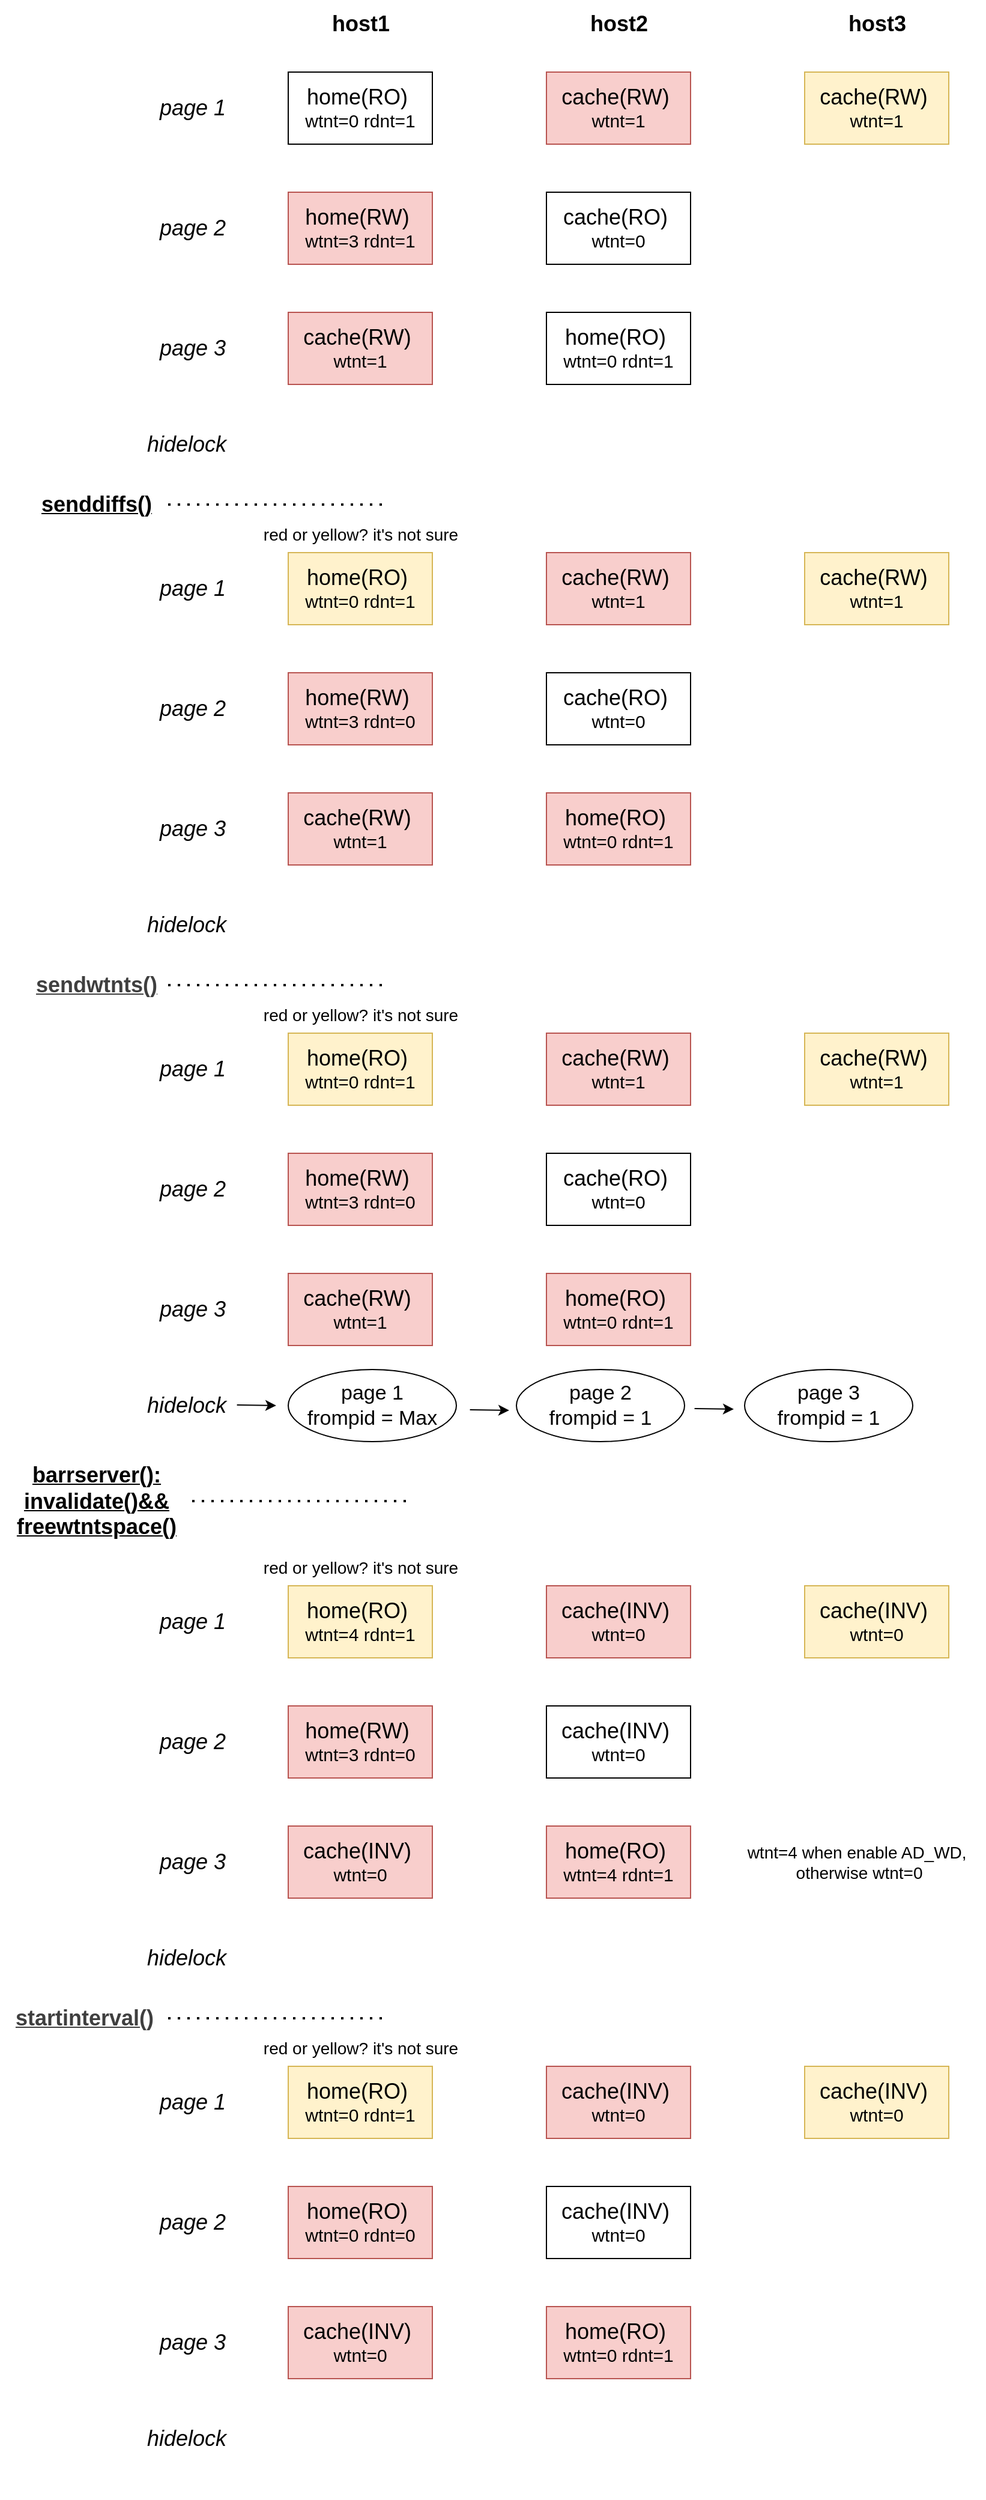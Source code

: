 <mxfile version="26.1.1">
  <diagram id="SXpoONtn-O-yAB3juRxI" name="第 1 页">
    <mxGraphModel dx="2632" dy="1478" grid="1" gridSize="10" guides="1" tooltips="1" connect="1" arrows="1" fold="1" page="1" pageScale="1" pageWidth="850" pageHeight="1100" math="0" shadow="0">
      <root>
        <mxCell id="0" />
        <mxCell id="1" parent="0" />
        <mxCell id="16" value="&lt;font style=&quot;font-size: 18px;&quot;&gt;&lt;b&gt;&lt;u&gt;senddiffs()&lt;/u&gt;&lt;/b&gt;&lt;/font&gt;" style="text;html=1;align=center;verticalAlign=middle;resizable=0;points=[];autosize=1;strokeColor=none;fillColor=none;" parent="1" vertex="1">
          <mxGeometry x="30" y="480" width="120" height="40" as="geometry" />
        </mxCell>
        <mxCell id="33" value="" style="group" parent="1" vertex="1" connectable="0">
          <mxGeometry x="120" y="80" width="680" height="390" as="geometry" />
        </mxCell>
        <mxCell id="15" value="" style="group" parent="33" vertex="1" connectable="0">
          <mxGeometry x="10" width="670" height="320" as="geometry" />
        </mxCell>
        <mxCell id="4" value="&lt;font style=&quot;font-size: 18px;&quot;&gt;&lt;b&gt;host1&lt;/b&gt;&lt;/font&gt;" style="text;html=1;align=center;verticalAlign=middle;resizable=0;points=[];autosize=1;strokeColor=none;fillColor=none;" parent="15" vertex="1">
          <mxGeometry x="145" width="70" height="40" as="geometry" />
        </mxCell>
        <mxCell id="7" value="&lt;font style=&quot;font-size: 18px;&quot;&gt;&lt;b&gt;host2&lt;/b&gt;&lt;/font&gt;&lt;span style=&quot;font-family: monospace; font-size: 0px; text-align: start;&quot;&gt;%3CmxGraphModel%3E%3Croot%3E%3CmxCell%20id%3D%220%22%2F%3E%3CmxCell%20id%3D%221%22%20parent%3D%220%22%2F%3E%3CmxCell%20id%3D%222%22%20value%3D%22%26lt%3Bfont%20style%3D%26quot%3Bfont-size%3A%2018px%3B%26quot%3B%26gt%3B%26lt%3Bb%26gt%3Bhost1%26lt%3B%2Fb%26gt%3B%26lt%3B%2Ffont%26gt%3B%22%20style%3D%22text%3Bhtml%3D1%3Balign%3Dcenter%3BverticalAlign%3Dmiddle%3Bresizable%3D0%3Bpoints%3D%5B%5D%3Bautosize%3D1%3BstrokeColor%3Dnone%3BfillColor%3Dnone%3B%22%20vertex%3D%221%22%20parent%3D%221%22%3E%3CmxGeometry%20x%3D%22175%22%20y%3D%2290%22%20width%3D%2270%22%20height%3D%2240%22%20as%3D%22geometry%22%2F%3E%3C%2FmxCell%3E%3C%2Froot%3E%3C%2FmxGraphModel%3E&lt;/span&gt;" style="text;html=1;align=center;verticalAlign=middle;resizable=0;points=[];autosize=1;strokeColor=none;fillColor=none;" parent="15" vertex="1">
          <mxGeometry x="360" width="70" height="40" as="geometry" />
        </mxCell>
        <mxCell id="8" value="&lt;font style=&quot;font-size: 18px;&quot;&gt;&lt;b&gt;host3&lt;/b&gt;&lt;/font&gt;" style="text;html=1;align=center;verticalAlign=middle;resizable=0;points=[];autosize=1;strokeColor=none;fillColor=none;" parent="15" vertex="1">
          <mxGeometry x="575" width="70" height="40" as="geometry" />
        </mxCell>
        <mxCell id="32" value="" style="group" parent="15" vertex="1" connectable="0">
          <mxGeometry y="60" width="670" height="260" as="geometry" />
        </mxCell>
        <mxCell id="2" value="&lt;font style=&quot;font-size: 18px;&quot;&gt;home(RO)&amp;nbsp;&lt;/font&gt;&lt;div&gt;&lt;font style=&quot;font-size: 15px;&quot;&gt;wtnt=0 rdnt=1&lt;/font&gt;&lt;/div&gt;" style="rounded=0;whiteSpace=wrap;html=1;" parent="32" vertex="1">
          <mxGeometry x="120" width="120" height="60" as="geometry" />
        </mxCell>
        <mxCell id="3" value="&lt;font style=&quot;font-size: 18px;&quot;&gt;&lt;i&gt;page 1&lt;/i&gt;&lt;/font&gt;" style="text;html=1;align=center;verticalAlign=middle;resizable=0;points=[];autosize=1;strokeColor=none;fillColor=none;" parent="32" vertex="1">
          <mxGeometry y="10" width="80" height="40" as="geometry" />
        </mxCell>
        <mxCell id="5" value="&lt;font style=&quot;font-size: 18px;&quot;&gt;cache(RW)&amp;nbsp;&lt;/font&gt;&lt;div&gt;&lt;font style=&quot;font-size: 15px;&quot;&gt;wtnt=1&lt;/font&gt;&lt;/div&gt;" style="rounded=0;whiteSpace=wrap;html=1;fillColor=#f8cecc;strokeColor=#b85450;" parent="32" vertex="1">
          <mxGeometry x="335" width="120" height="60" as="geometry" />
        </mxCell>
        <mxCell id="6" value="&lt;font style=&quot;font-size: 18px;&quot;&gt;cache(RW)&amp;nbsp;&lt;/font&gt;&lt;div&gt;&lt;font style=&quot;font-size: 15px;&quot;&gt;wtnt=1&lt;/font&gt;&lt;/div&gt;" style="rounded=0;whiteSpace=wrap;html=1;fillColor=#fff2cc;strokeColor=#d6b656;" parent="32" vertex="1">
          <mxGeometry x="550" width="120" height="60" as="geometry" />
        </mxCell>
        <mxCell id="9" value="&lt;font style=&quot;font-size: 18px;&quot;&gt;home(RW)&amp;nbsp;&lt;/font&gt;&lt;div&gt;&lt;font style=&quot;font-size: 15px;&quot;&gt;wtnt=3 rdnt=1&lt;/font&gt;&lt;/div&gt;" style="rounded=0;whiteSpace=wrap;html=1;fillColor=#f8cecc;strokeColor=#b85450;" parent="32" vertex="1">
          <mxGeometry x="120" y="100" width="120" height="60" as="geometry" />
        </mxCell>
        <mxCell id="10" value="&lt;font style=&quot;font-size: 18px;&quot;&gt;&lt;i&gt;page 2&lt;/i&gt;&lt;/font&gt;" style="text;html=1;align=center;verticalAlign=middle;resizable=0;points=[];autosize=1;strokeColor=none;fillColor=none;" parent="32" vertex="1">
          <mxGeometry y="110" width="80" height="40" as="geometry" />
        </mxCell>
        <mxCell id="11" value="&lt;font style=&quot;font-size: 18px;&quot;&gt;cache(RO)&amp;nbsp;&lt;/font&gt;&lt;div&gt;&lt;font style=&quot;font-size: 15px;&quot;&gt;wtnt=0&lt;/font&gt;&lt;/div&gt;" style="rounded=0;whiteSpace=wrap;html=1;" parent="32" vertex="1">
          <mxGeometry x="335" y="100" width="120" height="60" as="geometry" />
        </mxCell>
        <mxCell id="12" value="&lt;font style=&quot;font-size: 18px;&quot;&gt;home(RO)&amp;nbsp;&lt;/font&gt;&lt;div&gt;&lt;font style=&quot;font-size: 15px;&quot;&gt;wtnt=0 rdnt=1&lt;/font&gt;&lt;/div&gt;" style="rounded=0;whiteSpace=wrap;html=1;" parent="32" vertex="1">
          <mxGeometry x="335" y="200" width="120" height="60" as="geometry" />
        </mxCell>
        <mxCell id="13" value="&lt;font style=&quot;font-size: 18px;&quot;&gt;&lt;i&gt;page 3&lt;/i&gt;&lt;/font&gt;" style="text;html=1;align=center;verticalAlign=middle;resizable=0;points=[];autosize=1;strokeColor=none;fillColor=none;" parent="32" vertex="1">
          <mxGeometry y="210" width="80" height="40" as="geometry" />
        </mxCell>
        <mxCell id="14" value="&lt;font style=&quot;font-size: 18px;&quot;&gt;cache(RW)&amp;nbsp;&lt;/font&gt;&lt;div&gt;&lt;font style=&quot;font-size: 15px;&quot;&gt;wtnt=1&lt;/font&gt;&lt;/div&gt;" style="rounded=0;whiteSpace=wrap;html=1;fillColor=#f8cecc;strokeColor=#b85450;" parent="32" vertex="1">
          <mxGeometry x="120" y="200" width="120" height="60" as="geometry" />
        </mxCell>
        <mxCell id="31" value="&lt;font style=&quot;font-size: 18px;&quot;&gt;&lt;i&gt;hidelock&lt;/i&gt;&lt;/font&gt;" style="text;html=1;align=center;verticalAlign=middle;resizable=0;points=[];autosize=1;strokeColor=none;fillColor=none;" parent="33" vertex="1">
          <mxGeometry y="350" width="90" height="40" as="geometry" />
        </mxCell>
        <mxCell id="pj5GS2XVRTdCzJJkZEOm-188" value="" style="endArrow=none;dashed=1;html=1;dashPattern=1 3;strokeWidth=2;rounded=0;" edge="1" parent="33">
          <mxGeometry width="50" height="50" relative="1" as="geometry">
            <mxPoint x="30" y="420" as="sourcePoint" />
            <mxPoint x="210" y="420" as="targetPoint" />
          </mxGeometry>
        </mxCell>
        <mxCell id="34" value="" style="group;" parent="1" vertex="1" connectable="0">
          <mxGeometry x="120" y="480" width="680" height="390" as="geometry" />
        </mxCell>
        <mxCell id="35" value="" style="group" parent="34" vertex="1" connectable="0">
          <mxGeometry x="10" width="670" height="320" as="geometry" />
        </mxCell>
        <mxCell id="39" value="" style="group" parent="35" vertex="1" connectable="0">
          <mxGeometry y="60" width="670" height="260" as="geometry" />
        </mxCell>
        <mxCell id="40" value="&lt;font style=&quot;font-size: 18px;&quot;&gt;home(RO)&amp;nbsp;&lt;/font&gt;&lt;div&gt;&lt;font style=&quot;font-size: 15px;&quot;&gt;wtnt=0 rdnt=1&lt;/font&gt;&lt;/div&gt;" style="rounded=0;whiteSpace=wrap;html=1;fillColor=#fff2cc;strokeColor=#d6b656;" parent="39" vertex="1">
          <mxGeometry x="120" width="120" height="60" as="geometry" />
        </mxCell>
        <mxCell id="41" value="&lt;font style=&quot;font-size: 18px;&quot;&gt;&lt;i&gt;page 1&lt;/i&gt;&lt;/font&gt;" style="text;html=1;align=center;verticalAlign=middle;resizable=0;points=[];autosize=1;strokeColor=none;fillColor=none;" parent="39" vertex="1">
          <mxGeometry y="10" width="80" height="40" as="geometry" />
        </mxCell>
        <mxCell id="42" value="&lt;font style=&quot;font-size: 18px;&quot;&gt;cache(RW)&amp;nbsp;&lt;/font&gt;&lt;div&gt;&lt;font style=&quot;font-size: 15px;&quot;&gt;wtnt=1&lt;/font&gt;&lt;/div&gt;" style="rounded=0;whiteSpace=wrap;html=1;fillColor=#f8cecc;strokeColor=#b85450;" parent="39" vertex="1">
          <mxGeometry x="335" width="120" height="60" as="geometry" />
        </mxCell>
        <mxCell id="43" value="&lt;font style=&quot;font-size: 18px;&quot;&gt;cache(RW)&amp;nbsp;&lt;/font&gt;&lt;div&gt;&lt;font style=&quot;font-size: 15px;&quot;&gt;wtnt=1&lt;/font&gt;&lt;/div&gt;" style="rounded=0;whiteSpace=wrap;html=1;fillColor=#fff2cc;strokeColor=#d6b656;" parent="39" vertex="1">
          <mxGeometry x="550" width="120" height="60" as="geometry" />
        </mxCell>
        <mxCell id="44" value="&lt;font style=&quot;font-size: 18px;&quot;&gt;home(RW)&amp;nbsp;&lt;/font&gt;&lt;div&gt;&lt;font style=&quot;font-size: 15px;&quot;&gt;wtnt=3 rdnt=0&lt;/font&gt;&lt;/div&gt;" style="rounded=0;whiteSpace=wrap;html=1;fillColor=#f8cecc;strokeColor=#b85450;" parent="39" vertex="1">
          <mxGeometry x="120" y="100" width="120" height="60" as="geometry" />
        </mxCell>
        <mxCell id="45" value="&lt;font style=&quot;font-size: 18px;&quot;&gt;&lt;i&gt;page 2&lt;/i&gt;&lt;/font&gt;" style="text;html=1;align=center;verticalAlign=middle;resizable=0;points=[];autosize=1;strokeColor=none;fillColor=none;" parent="39" vertex="1">
          <mxGeometry y="110" width="80" height="40" as="geometry" />
        </mxCell>
        <mxCell id="46" value="&lt;font style=&quot;font-size: 18px;&quot;&gt;cache(RO)&amp;nbsp;&lt;/font&gt;&lt;div&gt;&lt;font style=&quot;font-size: 15px;&quot;&gt;wtnt=0&lt;/font&gt;&lt;/div&gt;" style="rounded=0;whiteSpace=wrap;html=1;" parent="39" vertex="1">
          <mxGeometry x="335" y="100" width="120" height="60" as="geometry" />
        </mxCell>
        <mxCell id="47" value="&lt;font style=&quot;font-size: 18px;&quot;&gt;home(RO)&amp;nbsp;&lt;/font&gt;&lt;div&gt;&lt;font style=&quot;font-size: 15px;&quot;&gt;wtnt=0 rdnt=1&lt;/font&gt;&lt;/div&gt;" style="rounded=0;whiteSpace=wrap;html=1;fillColor=#f8cecc;strokeColor=#b85450;" parent="39" vertex="1">
          <mxGeometry x="335" y="200" width="120" height="60" as="geometry" />
        </mxCell>
        <mxCell id="48" value="&lt;font style=&quot;font-size: 18px;&quot;&gt;&lt;i&gt;page 3&lt;/i&gt;&lt;/font&gt;" style="text;html=1;align=center;verticalAlign=middle;resizable=0;points=[];autosize=1;strokeColor=none;fillColor=none;" parent="39" vertex="1">
          <mxGeometry y="210" width="80" height="40" as="geometry" />
        </mxCell>
        <mxCell id="49" value="&lt;font style=&quot;font-size: 18px;&quot;&gt;cache(RW)&amp;nbsp;&lt;/font&gt;&lt;div&gt;&lt;font style=&quot;font-size: 15px;&quot;&gt;wtnt=1&lt;/font&gt;&lt;/div&gt;" style="rounded=0;whiteSpace=wrap;html=1;fillColor=#f8cecc;strokeColor=#b85450;" parent="39" vertex="1">
          <mxGeometry x="120" y="200" width="120" height="60" as="geometry" />
        </mxCell>
        <mxCell id="51" value="&lt;font style=&quot;font-size: 14px;&quot;&gt;red or yellow? it&#39;s not sure&lt;/font&gt;" style="text;html=1;align=center;verticalAlign=middle;resizable=0;points=[];autosize=1;strokeColor=none;fillColor=none;" parent="35" vertex="1">
          <mxGeometry x="85" y="30" width="190" height="30" as="geometry" />
        </mxCell>
        <mxCell id="50" value="&lt;font style=&quot;font-size: 18px;&quot;&gt;&lt;i&gt;hidelock&lt;/i&gt;&lt;/font&gt;" style="text;html=1;align=center;verticalAlign=middle;resizable=0;points=[];autosize=1;strokeColor=none;fillColor=none;" parent="34" vertex="1">
          <mxGeometry y="350" width="90" height="40" as="geometry" />
        </mxCell>
        <mxCell id="52" value="&lt;b style=&quot;color: rgb(63, 63, 63); scrollbar-color: light-dark(#e2e2e2, #4b4b4b)&lt;br/&gt;&#x9;&#x9;&#x9;&#x9;&#x9;light-dark(#fbfbfb, var(--dark-panel-color)); font-size: 18px;&quot;&gt;&lt;u style=&quot;scrollbar-color: light-dark(#e2e2e2, #4b4b4b)&lt;br/&gt;&#x9;&#x9;&#x9;&#x9;&#x9;light-dark(#fbfbfb, var(--dark-panel-color));&quot;&gt;sendwtnts()&lt;/u&gt;&lt;/b&gt;" style="text;html=1;align=center;verticalAlign=middle;resizable=0;points=[];autosize=1;strokeColor=none;fillColor=none;" parent="1" vertex="1">
          <mxGeometry x="30" y="880" width="120" height="40" as="geometry" />
        </mxCell>
        <mxCell id="111" value="" style="group" parent="1" vertex="1" connectable="0">
          <mxGeometry x="120" y="880" width="680" height="410" as="geometry" />
        </mxCell>
        <mxCell id="53" value="" style="group;" parent="111" vertex="1" connectable="0">
          <mxGeometry width="680" height="410" as="geometry" />
        </mxCell>
        <mxCell id="54" value="" style="group" parent="53" vertex="1" connectable="0">
          <mxGeometry x="10" width="670" height="320" as="geometry" />
        </mxCell>
        <mxCell id="58" value="" style="group" parent="54" vertex="1" connectable="0">
          <mxGeometry y="60" width="670" height="260" as="geometry" />
        </mxCell>
        <mxCell id="59" value="&lt;font style=&quot;font-size: 18px;&quot;&gt;home(RO)&amp;nbsp;&lt;/font&gt;&lt;div&gt;&lt;font style=&quot;font-size: 15px;&quot;&gt;wtnt=0 rdnt=1&lt;/font&gt;&lt;/div&gt;" style="rounded=0;whiteSpace=wrap;html=1;fillColor=#fff2cc;strokeColor=#d6b656;" parent="58" vertex="1">
          <mxGeometry x="120" width="120" height="60" as="geometry" />
        </mxCell>
        <mxCell id="60" value="&lt;font style=&quot;font-size: 18px;&quot;&gt;&lt;i&gt;page 1&lt;/i&gt;&lt;/font&gt;" style="text;html=1;align=center;verticalAlign=middle;resizable=0;points=[];autosize=1;strokeColor=none;fillColor=none;" parent="58" vertex="1">
          <mxGeometry y="10" width="80" height="40" as="geometry" />
        </mxCell>
        <mxCell id="61" value="&lt;font style=&quot;font-size: 18px;&quot;&gt;cache(RW)&amp;nbsp;&lt;/font&gt;&lt;div&gt;&lt;font style=&quot;font-size: 15px;&quot;&gt;wtnt=1&lt;/font&gt;&lt;/div&gt;" style="rounded=0;whiteSpace=wrap;html=1;fillColor=#f8cecc;strokeColor=#b85450;" parent="58" vertex="1">
          <mxGeometry x="335" width="120" height="60" as="geometry" />
        </mxCell>
        <mxCell id="62" value="&lt;font style=&quot;font-size: 18px;&quot;&gt;cache(RW)&amp;nbsp;&lt;/font&gt;&lt;div&gt;&lt;font style=&quot;font-size: 15px;&quot;&gt;wtnt=1&lt;/font&gt;&lt;/div&gt;" style="rounded=0;whiteSpace=wrap;html=1;fillColor=#fff2cc;strokeColor=#d6b656;" parent="58" vertex="1">
          <mxGeometry x="550" width="120" height="60" as="geometry" />
        </mxCell>
        <mxCell id="63" value="&lt;font style=&quot;font-size: 18px;&quot;&gt;home(RW)&amp;nbsp;&lt;/font&gt;&lt;div&gt;&lt;font style=&quot;font-size: 15px;&quot;&gt;wtnt=3 rdnt=0&lt;/font&gt;&lt;/div&gt;" style="rounded=0;whiteSpace=wrap;html=1;fillColor=#f8cecc;strokeColor=#b85450;" parent="58" vertex="1">
          <mxGeometry x="120" y="100" width="120" height="60" as="geometry" />
        </mxCell>
        <mxCell id="64" value="&lt;font style=&quot;font-size: 18px;&quot;&gt;&lt;i&gt;page 2&lt;/i&gt;&lt;/font&gt;" style="text;html=1;align=center;verticalAlign=middle;resizable=0;points=[];autosize=1;strokeColor=none;fillColor=none;" parent="58" vertex="1">
          <mxGeometry y="110" width="80" height="40" as="geometry" />
        </mxCell>
        <mxCell id="65" value="&lt;font style=&quot;font-size: 18px;&quot;&gt;cache(RO)&amp;nbsp;&lt;/font&gt;&lt;div&gt;&lt;font style=&quot;font-size: 15px;&quot;&gt;wtnt=0&lt;/font&gt;&lt;/div&gt;" style="rounded=0;whiteSpace=wrap;html=1;" parent="58" vertex="1">
          <mxGeometry x="335" y="100" width="120" height="60" as="geometry" />
        </mxCell>
        <mxCell id="66" value="&lt;font style=&quot;font-size: 18px;&quot;&gt;home(RO)&amp;nbsp;&lt;/font&gt;&lt;div&gt;&lt;font style=&quot;font-size: 15px;&quot;&gt;wtnt=0 rdnt=1&lt;/font&gt;&lt;/div&gt;" style="rounded=0;whiteSpace=wrap;html=1;fillColor=#f8cecc;strokeColor=#b85450;" parent="58" vertex="1">
          <mxGeometry x="335" y="200" width="120" height="60" as="geometry" />
        </mxCell>
        <mxCell id="67" value="&lt;font style=&quot;font-size: 18px;&quot;&gt;&lt;i&gt;page 3&lt;/i&gt;&lt;/font&gt;" style="text;html=1;align=center;verticalAlign=middle;resizable=0;points=[];autosize=1;strokeColor=none;fillColor=none;" parent="58" vertex="1">
          <mxGeometry y="210" width="80" height="40" as="geometry" />
        </mxCell>
        <mxCell id="68" value="&lt;font style=&quot;font-size: 18px;&quot;&gt;cache(RW)&amp;nbsp;&lt;/font&gt;&lt;div&gt;&lt;font style=&quot;font-size: 15px;&quot;&gt;wtnt=1&lt;/font&gt;&lt;/div&gt;" style="rounded=0;whiteSpace=wrap;html=1;fillColor=#f8cecc;strokeColor=#b85450;" parent="58" vertex="1">
          <mxGeometry x="120" y="200" width="120" height="60" as="geometry" />
        </mxCell>
        <mxCell id="69" value="&lt;font style=&quot;font-size: 14px;&quot;&gt;red or yellow? it&#39;s not sure&lt;/font&gt;" style="text;html=1;align=center;verticalAlign=middle;resizable=0;points=[];autosize=1;strokeColor=none;fillColor=none;" parent="54" vertex="1">
          <mxGeometry x="85" y="30" width="190" height="30" as="geometry" />
        </mxCell>
        <mxCell id="pj5GS2XVRTdCzJJkZEOm-189" value="" style="endArrow=none;dashed=1;html=1;dashPattern=1 3;strokeWidth=2;rounded=0;" edge="1" parent="54">
          <mxGeometry width="50" height="50" relative="1" as="geometry">
            <mxPoint x="20" y="20" as="sourcePoint" />
            <mxPoint x="200" y="20" as="targetPoint" />
          </mxGeometry>
        </mxCell>
        <mxCell id="70" value="&lt;font style=&quot;font-size: 18px;&quot;&gt;&lt;i&gt;hidelock&lt;/i&gt;&lt;/font&gt;" style="text;html=1;align=center;verticalAlign=middle;resizable=0;points=[];autosize=1;strokeColor=none;fillColor=none;" parent="53" vertex="1">
          <mxGeometry y="350" width="90" height="40" as="geometry" />
        </mxCell>
        <mxCell id="71" value="" style="endArrow=classic;html=1;exitX=0.97;exitY=0.6;exitDx=0;exitDy=0;exitPerimeter=0;" parent="53" edge="1">
          <mxGeometry width="50" height="50" relative="1" as="geometry">
            <mxPoint x="87.3" y="369.5" as="sourcePoint" />
            <mxPoint x="120" y="370" as="targetPoint" />
          </mxGeometry>
        </mxCell>
        <mxCell id="78" value="&lt;font style=&quot;font-size: 17px;&quot;&gt;page 1&lt;/font&gt;&lt;div&gt;&lt;font style=&quot;font-size: 17px;&quot;&gt;frompid = Max&lt;/font&gt;&lt;/div&gt;" style="ellipse;whiteSpace=wrap;html=1;" parent="53" vertex="1">
          <mxGeometry x="130" y="340" width="140" height="60" as="geometry" />
        </mxCell>
        <mxCell id="79" value="&lt;font style=&quot;font-size: 17px;&quot;&gt;page 2&lt;/font&gt;&lt;div&gt;&lt;font style=&quot;font-size: 17px;&quot;&gt;frompid = 1&lt;/font&gt;&lt;/div&gt;" style="ellipse;whiteSpace=wrap;html=1;" parent="53" vertex="1">
          <mxGeometry x="320" y="340" width="140" height="60" as="geometry" />
        </mxCell>
        <mxCell id="80" value="&lt;font style=&quot;font-size: 17px;&quot;&gt;page 3&lt;/font&gt;&lt;div&gt;&lt;font style=&quot;font-size: 17px;&quot;&gt;frompid = 1&lt;/font&gt;&lt;/div&gt;" style="ellipse;whiteSpace=wrap;html=1;" parent="53" vertex="1">
          <mxGeometry x="510" y="340" width="140" height="60" as="geometry" />
        </mxCell>
        <mxCell id="87" value="" style="endArrow=classic;html=1;exitX=0.97;exitY=0.6;exitDx=0;exitDy=0;exitPerimeter=0;" parent="111" edge="1">
          <mxGeometry width="50" height="50" relative="1" as="geometry">
            <mxPoint x="281.3" y="373.5" as="sourcePoint" />
            <mxPoint x="314" y="374" as="targetPoint" />
          </mxGeometry>
        </mxCell>
        <mxCell id="88" value="" style="endArrow=classic;html=1;exitX=0.97;exitY=0.6;exitDx=0;exitDy=0;exitPerimeter=0;" parent="111" edge="1">
          <mxGeometry width="50" height="50" relative="1" as="geometry">
            <mxPoint x="468.3" y="372.5" as="sourcePoint" />
            <mxPoint x="501" y="373" as="targetPoint" />
          </mxGeometry>
        </mxCell>
        <mxCell id="137" value="" style="group" parent="1" vertex="1" connectable="0">
          <mxGeometry x="120" y="1340" width="710" height="820" as="geometry" />
        </mxCell>
        <mxCell id="138" value="" style="group;" parent="137" vertex="1" connectable="0">
          <mxGeometry width="710" height="820" as="geometry" />
        </mxCell>
        <mxCell id="139" value="" style="group" parent="138" vertex="1" connectable="0">
          <mxGeometry x="10" width="700" height="320" as="geometry" />
        </mxCell>
        <mxCell id="143" value="" style="group" parent="139" vertex="1" connectable="0">
          <mxGeometry y="60" width="700" height="260" as="geometry" />
        </mxCell>
        <mxCell id="144" value="&lt;font style=&quot;font-size: 18px;&quot;&gt;home(RO)&amp;nbsp;&lt;/font&gt;&lt;div&gt;&lt;font style=&quot;font-size: 15px;&quot;&gt;wtnt=4 rdnt=1&lt;/font&gt;&lt;/div&gt;" style="rounded=0;whiteSpace=wrap;html=1;fillColor=#fff2cc;strokeColor=#d6b656;" parent="143" vertex="1">
          <mxGeometry x="120" width="120" height="60" as="geometry" />
        </mxCell>
        <mxCell id="145" value="&lt;font style=&quot;font-size: 18px;&quot;&gt;&lt;i&gt;page 1&lt;/i&gt;&lt;/font&gt;" style="text;html=1;align=center;verticalAlign=middle;resizable=0;points=[];autosize=1;strokeColor=none;fillColor=none;" parent="143" vertex="1">
          <mxGeometry y="10" width="80" height="40" as="geometry" />
        </mxCell>
        <mxCell id="146" value="&lt;font style=&quot;font-size: 18px;&quot;&gt;cache(INV)&amp;nbsp;&lt;/font&gt;&lt;div&gt;&lt;font style=&quot;font-size: 15px;&quot;&gt;wtnt=0&lt;/font&gt;&lt;/div&gt;" style="rounded=0;whiteSpace=wrap;html=1;fillColor=#f8cecc;strokeColor=#b85450;" parent="143" vertex="1">
          <mxGeometry x="335" width="120" height="60" as="geometry" />
        </mxCell>
        <mxCell id="147" value="&lt;font style=&quot;font-size: 18px;&quot;&gt;cache(INV)&amp;nbsp;&lt;/font&gt;&lt;div&gt;&lt;font style=&quot;font-size: 15px;&quot;&gt;wtnt=0&lt;/font&gt;&lt;/div&gt;" style="rounded=0;whiteSpace=wrap;html=1;fillColor=#fff2cc;strokeColor=#d6b656;" parent="143" vertex="1">
          <mxGeometry x="550" width="120" height="60" as="geometry" />
        </mxCell>
        <mxCell id="148" value="&lt;font style=&quot;font-size: 18px;&quot;&gt;home(RW)&amp;nbsp;&lt;/font&gt;&lt;div&gt;&lt;font style=&quot;font-size: 15px;&quot;&gt;wtnt=3 rdnt=0&lt;/font&gt;&lt;/div&gt;" style="rounded=0;whiteSpace=wrap;html=1;fillColor=#f8cecc;strokeColor=#b85450;" parent="143" vertex="1">
          <mxGeometry x="120" y="100" width="120" height="60" as="geometry" />
        </mxCell>
        <mxCell id="149" value="&lt;font style=&quot;font-size: 18px;&quot;&gt;&lt;i&gt;page 2&lt;/i&gt;&lt;/font&gt;" style="text;html=1;align=center;verticalAlign=middle;resizable=0;points=[];autosize=1;strokeColor=none;fillColor=none;" parent="143" vertex="1">
          <mxGeometry y="110" width="80" height="40" as="geometry" />
        </mxCell>
        <mxCell id="150" value="&lt;font style=&quot;font-size: 18px;&quot;&gt;cache(INV)&amp;nbsp;&lt;/font&gt;&lt;div&gt;&lt;font style=&quot;font-size: 15px;&quot;&gt;wtnt=0&lt;/font&gt;&lt;/div&gt;" style="rounded=0;whiteSpace=wrap;html=1;" parent="143" vertex="1">
          <mxGeometry x="335" y="100" width="120" height="60" as="geometry" />
        </mxCell>
        <mxCell id="151" value="&lt;font style=&quot;font-size: 18px;&quot;&gt;home(RO)&amp;nbsp;&lt;/font&gt;&lt;div&gt;&lt;font style=&quot;font-size: 15px;&quot;&gt;wtnt=4 rdnt=1&lt;/font&gt;&lt;/div&gt;" style="rounded=0;whiteSpace=wrap;html=1;fillColor=#f8cecc;strokeColor=#b85450;" parent="143" vertex="1">
          <mxGeometry x="335" y="200" width="120" height="60" as="geometry" />
        </mxCell>
        <mxCell id="152" value="&lt;font style=&quot;font-size: 18px;&quot;&gt;&lt;i&gt;page 3&lt;/i&gt;&lt;/font&gt;" style="text;html=1;align=center;verticalAlign=middle;resizable=0;points=[];autosize=1;strokeColor=none;fillColor=none;" parent="143" vertex="1">
          <mxGeometry y="210" width="80" height="40" as="geometry" />
        </mxCell>
        <mxCell id="153" value="&lt;font style=&quot;font-size: 18px;&quot;&gt;cache(INV)&amp;nbsp;&lt;/font&gt;&lt;div&gt;&lt;font style=&quot;font-size: 15px;&quot;&gt;wtnt=0&lt;/font&gt;&lt;/div&gt;" style="rounded=0;whiteSpace=wrap;html=1;fillColor=#f8cecc;strokeColor=#b85450;" parent="143" vertex="1">
          <mxGeometry x="120" y="200" width="120" height="60" as="geometry" />
        </mxCell>
        <mxCell id="165" value="&lt;font style=&quot;font-size: 14px;&quot;&gt;wtnt=4 when enable AD_WD,&amp;nbsp;&lt;/font&gt;&lt;div&gt;&lt;font style=&quot;font-size: 14px;&quot;&gt;otherwise wtnt=0&lt;/font&gt;&lt;/div&gt;" style="text;html=1;align=center;verticalAlign=middle;resizable=0;points=[];autosize=1;strokeColor=none;fillColor=none;" parent="143" vertex="1">
          <mxGeometry x="490" y="205" width="210" height="50" as="geometry" />
        </mxCell>
        <mxCell id="154" value="&lt;font style=&quot;font-size: 14px;&quot;&gt;red or yellow? it&#39;s not sure&lt;/font&gt;" style="text;html=1;align=center;verticalAlign=middle;resizable=0;points=[];autosize=1;strokeColor=none;fillColor=none;" parent="139" vertex="1">
          <mxGeometry x="85" y="30" width="190" height="30" as="geometry" />
        </mxCell>
        <mxCell id="155" value="&lt;font style=&quot;font-size: 18px;&quot;&gt;&lt;i&gt;hidelock&lt;/i&gt;&lt;/font&gt;" style="text;html=1;align=center;verticalAlign=middle;resizable=0;points=[];autosize=1;strokeColor=none;fillColor=none;" parent="138" vertex="1">
          <mxGeometry y="350" width="90" height="40" as="geometry" />
        </mxCell>
        <mxCell id="168" value="" style="group;" parent="138" vertex="1" connectable="0">
          <mxGeometry y="400" width="710" height="410" as="geometry" />
        </mxCell>
        <mxCell id="169" value="" style="group" parent="168" vertex="1" connectable="0">
          <mxGeometry x="10" width="700" height="320" as="geometry" />
        </mxCell>
        <mxCell id="173" value="" style="group" parent="169" vertex="1" connectable="0">
          <mxGeometry y="60" width="700" height="260" as="geometry" />
        </mxCell>
        <mxCell id="174" value="&lt;font style=&quot;font-size: 18px;&quot;&gt;home(RO)&amp;nbsp;&lt;/font&gt;&lt;div&gt;&lt;font style=&quot;font-size: 15px;&quot;&gt;wtnt=0 rdnt=1&lt;/font&gt;&lt;/div&gt;" style="rounded=0;whiteSpace=wrap;html=1;fillColor=#fff2cc;strokeColor=#d6b656;" parent="173" vertex="1">
          <mxGeometry x="120" width="120" height="60" as="geometry" />
        </mxCell>
        <mxCell id="175" value="&lt;font style=&quot;font-size: 18px;&quot;&gt;&lt;i&gt;page 1&lt;/i&gt;&lt;/font&gt;" style="text;html=1;align=center;verticalAlign=middle;resizable=0;points=[];autosize=1;strokeColor=none;fillColor=none;" parent="173" vertex="1">
          <mxGeometry y="10" width="80" height="40" as="geometry" />
        </mxCell>
        <mxCell id="176" value="&lt;font style=&quot;font-size: 18px;&quot;&gt;cache(INV)&amp;nbsp;&lt;/font&gt;&lt;div&gt;&lt;font style=&quot;font-size: 15px;&quot;&gt;wtnt=0&lt;/font&gt;&lt;/div&gt;" style="rounded=0;whiteSpace=wrap;html=1;fillColor=#f8cecc;strokeColor=#b85450;" parent="173" vertex="1">
          <mxGeometry x="335" width="120" height="60" as="geometry" />
        </mxCell>
        <mxCell id="177" value="&lt;font style=&quot;font-size: 18px;&quot;&gt;cache(INV)&amp;nbsp;&lt;/font&gt;&lt;div&gt;&lt;font style=&quot;font-size: 15px;&quot;&gt;wtnt=0&lt;/font&gt;&lt;/div&gt;" style="rounded=0;whiteSpace=wrap;html=1;fillColor=#fff2cc;strokeColor=#d6b656;" parent="173" vertex="1">
          <mxGeometry x="550" width="120" height="60" as="geometry" />
        </mxCell>
        <mxCell id="178" value="&lt;font style=&quot;font-size: 18px;&quot;&gt;home(RO)&amp;nbsp;&lt;/font&gt;&lt;div&gt;&lt;font style=&quot;font-size: 15px;&quot;&gt;wtnt=0 rdnt=0&lt;/font&gt;&lt;/div&gt;" style="rounded=0;whiteSpace=wrap;html=1;fillColor=#f8cecc;strokeColor=#b85450;" parent="173" vertex="1">
          <mxGeometry x="120" y="100" width="120" height="60" as="geometry" />
        </mxCell>
        <mxCell id="179" value="&lt;font style=&quot;font-size: 18px;&quot;&gt;&lt;i&gt;page 2&lt;/i&gt;&lt;/font&gt;" style="text;html=1;align=center;verticalAlign=middle;resizable=0;points=[];autosize=1;strokeColor=none;fillColor=none;" parent="173" vertex="1">
          <mxGeometry y="110" width="80" height="40" as="geometry" />
        </mxCell>
        <mxCell id="180" value="&lt;font style=&quot;font-size: 18px;&quot;&gt;cache(INV)&amp;nbsp;&lt;/font&gt;&lt;div&gt;&lt;font style=&quot;font-size: 15px;&quot;&gt;wtnt=0&lt;/font&gt;&lt;/div&gt;" style="rounded=0;whiteSpace=wrap;html=1;" parent="173" vertex="1">
          <mxGeometry x="335" y="100" width="120" height="60" as="geometry" />
        </mxCell>
        <mxCell id="181" value="&lt;font style=&quot;font-size: 18px;&quot;&gt;home(RO)&amp;nbsp;&lt;/font&gt;&lt;div&gt;&lt;font style=&quot;font-size: 15px;&quot;&gt;wtnt=0 rdnt=1&lt;/font&gt;&lt;/div&gt;" style="rounded=0;whiteSpace=wrap;html=1;fillColor=#f8cecc;strokeColor=#b85450;" parent="173" vertex="1">
          <mxGeometry x="335" y="200" width="120" height="60" as="geometry" />
        </mxCell>
        <mxCell id="182" value="&lt;font style=&quot;font-size: 18px;&quot;&gt;&lt;i&gt;page 3&lt;/i&gt;&lt;/font&gt;" style="text;html=1;align=center;verticalAlign=middle;resizable=0;points=[];autosize=1;strokeColor=none;fillColor=none;" parent="173" vertex="1">
          <mxGeometry y="210" width="80" height="40" as="geometry" />
        </mxCell>
        <mxCell id="183" value="&lt;font style=&quot;font-size: 18px;&quot;&gt;cache(INV)&amp;nbsp;&lt;/font&gt;&lt;div&gt;&lt;font style=&quot;font-size: 15px;&quot;&gt;wtnt=0&lt;/font&gt;&lt;/div&gt;" style="rounded=0;whiteSpace=wrap;html=1;fillColor=#f8cecc;strokeColor=#b85450;" parent="173" vertex="1">
          <mxGeometry x="120" y="200" width="120" height="60" as="geometry" />
        </mxCell>
        <mxCell id="185" value="&lt;font style=&quot;font-size: 14px;&quot;&gt;red or yellow? it&#39;s not sure&lt;/font&gt;" style="text;html=1;align=center;verticalAlign=middle;resizable=0;points=[];autosize=1;strokeColor=none;fillColor=none;" parent="169" vertex="1">
          <mxGeometry x="85" y="30" width="190" height="30" as="geometry" />
        </mxCell>
        <mxCell id="pj5GS2XVRTdCzJJkZEOm-191" value="" style="endArrow=none;dashed=1;html=1;dashPattern=1 3;strokeWidth=2;rounded=0;" edge="1" parent="169">
          <mxGeometry width="50" height="50" relative="1" as="geometry">
            <mxPoint x="20" y="20" as="sourcePoint" />
            <mxPoint x="200" y="20" as="targetPoint" />
          </mxGeometry>
        </mxCell>
        <mxCell id="186" value="&lt;font style=&quot;font-size: 18px;&quot;&gt;&lt;i&gt;hidelock&lt;/i&gt;&lt;/font&gt;" style="text;html=1;align=center;verticalAlign=middle;resizable=0;points=[];autosize=1;strokeColor=none;fillColor=none;" parent="168" vertex="1">
          <mxGeometry y="350" width="90" height="40" as="geometry" />
        </mxCell>
        <mxCell id="162" value="&lt;span style=&quot;font-size: 18px;&quot;&gt;&lt;b&gt;&lt;u&gt;barrserver():&lt;/u&gt;&lt;/b&gt;&lt;/span&gt;&lt;div&gt;&lt;span style=&quot;font-size: 18px;&quot;&gt;&lt;b&gt;&lt;u&gt;invalidate()&amp;amp;&amp;amp;&lt;/u&gt;&lt;/b&gt;&lt;/span&gt;&lt;/div&gt;&lt;div&gt;&lt;span style=&quot;font-size: 18px;&quot;&gt;&lt;b&gt;&lt;u&gt;freewtntspace()&lt;/u&gt;&lt;/b&gt;&lt;/span&gt;&lt;/div&gt;" style="text;html=1;align=center;verticalAlign=middle;resizable=0;points=[];autosize=1;strokeColor=none;fillColor=none;" parent="1" vertex="1">
          <mxGeometry x="10" y="1290" width="160" height="80" as="geometry" />
        </mxCell>
        <mxCell id="187" value="&lt;b style=&quot;color: rgb(63, 63, 63); scrollbar-color: light-dark(#e2e2e2, #4b4b4b)&lt;br/&gt;&#x9;&#x9;&#x9;&#x9;&#x9;light-dark(#fbfbfb, var(--dark-panel-color)); font-size: 18px;&quot;&gt;&lt;u style=&quot;scrollbar-color: light-dark(#e2e2e2, #4b4b4b)&lt;br/&gt;&#x9;&#x9;&#x9;&#x9;&#x9;light-dark(#fbfbfb, var(--dark-panel-color));&quot;&gt;startinterval()&lt;/u&gt;&lt;/b&gt;" style="text;html=1;align=center;verticalAlign=middle;resizable=0;points=[];autosize=1;strokeColor=none;fillColor=none;" parent="1" vertex="1">
          <mxGeometry x="10" y="1740" width="140" height="40" as="geometry" />
        </mxCell>
        <mxCell id="pj5GS2XVRTdCzJJkZEOm-190" value="" style="endArrow=none;dashed=1;html=1;dashPattern=1 3;strokeWidth=2;rounded=0;" edge="1" parent="1">
          <mxGeometry width="50" height="50" relative="1" as="geometry">
            <mxPoint x="170" y="1329.5" as="sourcePoint" />
            <mxPoint x="350" y="1329.5" as="targetPoint" />
          </mxGeometry>
        </mxCell>
      </root>
    </mxGraphModel>
  </diagram>
</mxfile>
